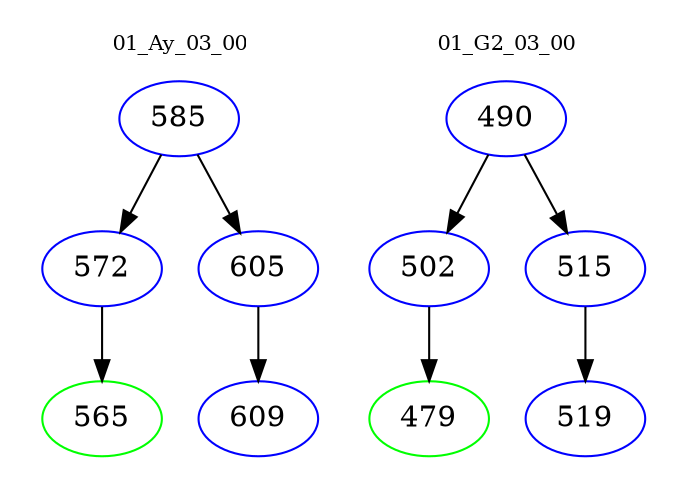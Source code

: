 digraph{
subgraph cluster_0 {
color = white
label = "01_Ay_03_00";
fontsize=10;
T0_585 [label="585", color="blue"]
T0_585 -> T0_572 [color="black"]
T0_572 [label="572", color="blue"]
T0_572 -> T0_565 [color="black"]
T0_565 [label="565", color="green"]
T0_585 -> T0_605 [color="black"]
T0_605 [label="605", color="blue"]
T0_605 -> T0_609 [color="black"]
T0_609 [label="609", color="blue"]
}
subgraph cluster_1 {
color = white
label = "01_G2_03_00";
fontsize=10;
T1_490 [label="490", color="blue"]
T1_490 -> T1_502 [color="black"]
T1_502 [label="502", color="blue"]
T1_502 -> T1_479 [color="black"]
T1_479 [label="479", color="green"]
T1_490 -> T1_515 [color="black"]
T1_515 [label="515", color="blue"]
T1_515 -> T1_519 [color="black"]
T1_519 [label="519", color="blue"]
}
}
